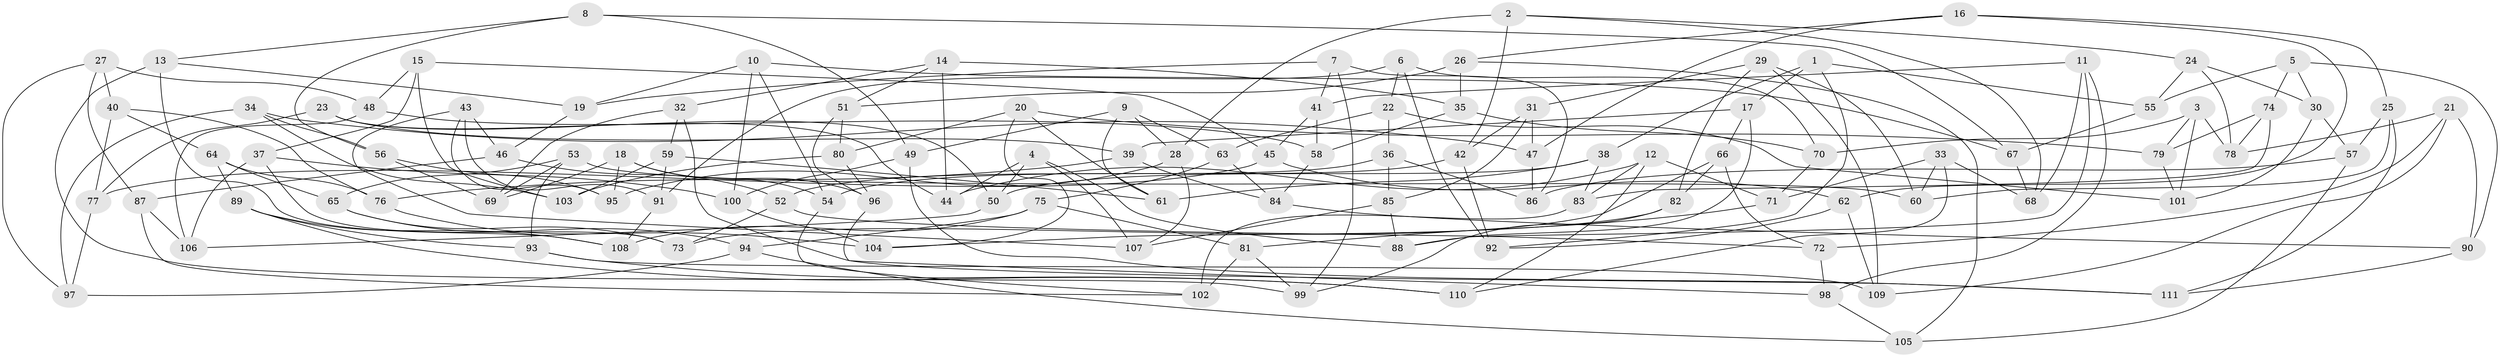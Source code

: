 // coarse degree distribution, {9: 0.10869565217391304, 10: 0.10869565217391304, 8: 0.08695652173913043, 7: 0.021739130434782608, 5: 0.021739130434782608, 6: 0.043478260869565216, 4: 0.41304347826086957, 3: 0.15217391304347827, 12: 0.021739130434782608, 2: 0.021739130434782608}
// Generated by graph-tools (version 1.1) at 2025/53/03/04/25 22:53:31]
// undirected, 111 vertices, 222 edges
graph export_dot {
  node [color=gray90,style=filled];
  1;
  2;
  3;
  4;
  5;
  6;
  7;
  8;
  9;
  10;
  11;
  12;
  13;
  14;
  15;
  16;
  17;
  18;
  19;
  20;
  21;
  22;
  23;
  24;
  25;
  26;
  27;
  28;
  29;
  30;
  31;
  32;
  33;
  34;
  35;
  36;
  37;
  38;
  39;
  40;
  41;
  42;
  43;
  44;
  45;
  46;
  47;
  48;
  49;
  50;
  51;
  52;
  53;
  54;
  55;
  56;
  57;
  58;
  59;
  60;
  61;
  62;
  63;
  64;
  65;
  66;
  67;
  68;
  69;
  70;
  71;
  72;
  73;
  74;
  75;
  76;
  77;
  78;
  79;
  80;
  81;
  82;
  83;
  84;
  85;
  86;
  87;
  88;
  89;
  90;
  91;
  92;
  93;
  94;
  95;
  96;
  97;
  98;
  99;
  100;
  101;
  102;
  103;
  104;
  105;
  106;
  107;
  108;
  109;
  110;
  111;
  1 -- 55;
  1 -- 17;
  1 -- 38;
  1 -- 92;
  2 -- 28;
  2 -- 24;
  2 -- 68;
  2 -- 42;
  3 -- 78;
  3 -- 101;
  3 -- 70;
  3 -- 79;
  4 -- 44;
  4 -- 50;
  4 -- 107;
  4 -- 88;
  5 -- 30;
  5 -- 55;
  5 -- 90;
  5 -- 74;
  6 -- 70;
  6 -- 22;
  6 -- 92;
  6 -- 91;
  7 -- 41;
  7 -- 19;
  7 -- 99;
  7 -- 86;
  8 -- 67;
  8 -- 56;
  8 -- 49;
  8 -- 13;
  9 -- 63;
  9 -- 28;
  9 -- 49;
  9 -- 61;
  10 -- 67;
  10 -- 19;
  10 -- 100;
  10 -- 54;
  11 -- 88;
  11 -- 68;
  11 -- 98;
  11 -- 41;
  12 -- 110;
  12 -- 44;
  12 -- 71;
  12 -- 83;
  13 -- 99;
  13 -- 108;
  13 -- 19;
  14 -- 32;
  14 -- 44;
  14 -- 35;
  14 -- 51;
  15 -- 48;
  15 -- 103;
  15 -- 37;
  15 -- 45;
  16 -- 62;
  16 -- 47;
  16 -- 25;
  16 -- 26;
  17 -- 39;
  17 -- 88;
  17 -- 66;
  18 -- 96;
  18 -- 69;
  18 -- 95;
  18 -- 54;
  19 -- 46;
  20 -- 80;
  20 -- 79;
  20 -- 61;
  20 -- 104;
  21 -- 90;
  21 -- 72;
  21 -- 109;
  21 -- 78;
  22 -- 36;
  22 -- 63;
  22 -- 101;
  23 -- 44;
  23 -- 50;
  23 -- 39;
  23 -- 77;
  24 -- 55;
  24 -- 78;
  24 -- 30;
  25 -- 111;
  25 -- 57;
  25 -- 60;
  26 -- 51;
  26 -- 105;
  26 -- 35;
  27 -- 40;
  27 -- 97;
  27 -- 87;
  27 -- 48;
  28 -- 95;
  28 -- 107;
  29 -- 60;
  29 -- 109;
  29 -- 82;
  29 -- 31;
  30 -- 57;
  30 -- 101;
  31 -- 42;
  31 -- 85;
  31 -- 47;
  32 -- 69;
  32 -- 111;
  32 -- 59;
  33 -- 110;
  33 -- 60;
  33 -- 71;
  33 -- 68;
  34 -- 56;
  34 -- 47;
  34 -- 103;
  34 -- 97;
  35 -- 70;
  35 -- 58;
  36 -- 52;
  36 -- 85;
  36 -- 86;
  37 -- 100;
  37 -- 73;
  37 -- 106;
  38 -- 50;
  38 -- 83;
  38 -- 61;
  39 -- 84;
  39 -- 76;
  40 -- 76;
  40 -- 64;
  40 -- 77;
  41 -- 58;
  41 -- 45;
  42 -- 54;
  42 -- 92;
  43 -- 95;
  43 -- 91;
  43 -- 46;
  43 -- 107;
  45 -- 77;
  45 -- 62;
  46 -- 52;
  46 -- 87;
  47 -- 86;
  48 -- 106;
  48 -- 58;
  49 -- 111;
  49 -- 100;
  50 -- 106;
  51 -- 96;
  51 -- 80;
  52 -- 72;
  52 -- 73;
  53 -- 93;
  53 -- 65;
  53 -- 69;
  53 -- 60;
  54 -- 102;
  55 -- 67;
  56 -- 95;
  56 -- 69;
  57 -- 105;
  57 -- 86;
  58 -- 84;
  59 -- 61;
  59 -- 103;
  59 -- 91;
  62 -- 92;
  62 -- 109;
  63 -- 75;
  63 -- 84;
  64 -- 65;
  64 -- 89;
  64 -- 76;
  65 -- 94;
  65 -- 73;
  66 -- 73;
  66 -- 82;
  66 -- 72;
  67 -- 68;
  70 -- 71;
  71 -- 81;
  72 -- 98;
  74 -- 78;
  74 -- 83;
  74 -- 79;
  75 -- 81;
  75 -- 108;
  75 -- 94;
  76 -- 104;
  77 -- 97;
  79 -- 101;
  80 -- 103;
  80 -- 96;
  81 -- 102;
  81 -- 99;
  82 -- 99;
  82 -- 104;
  83 -- 102;
  84 -- 90;
  85 -- 88;
  85 -- 107;
  87 -- 102;
  87 -- 106;
  89 -- 93;
  89 -- 108;
  89 -- 110;
  90 -- 111;
  91 -- 108;
  93 -- 110;
  93 -- 109;
  94 -- 105;
  94 -- 97;
  96 -- 98;
  98 -- 105;
  100 -- 104;
}
